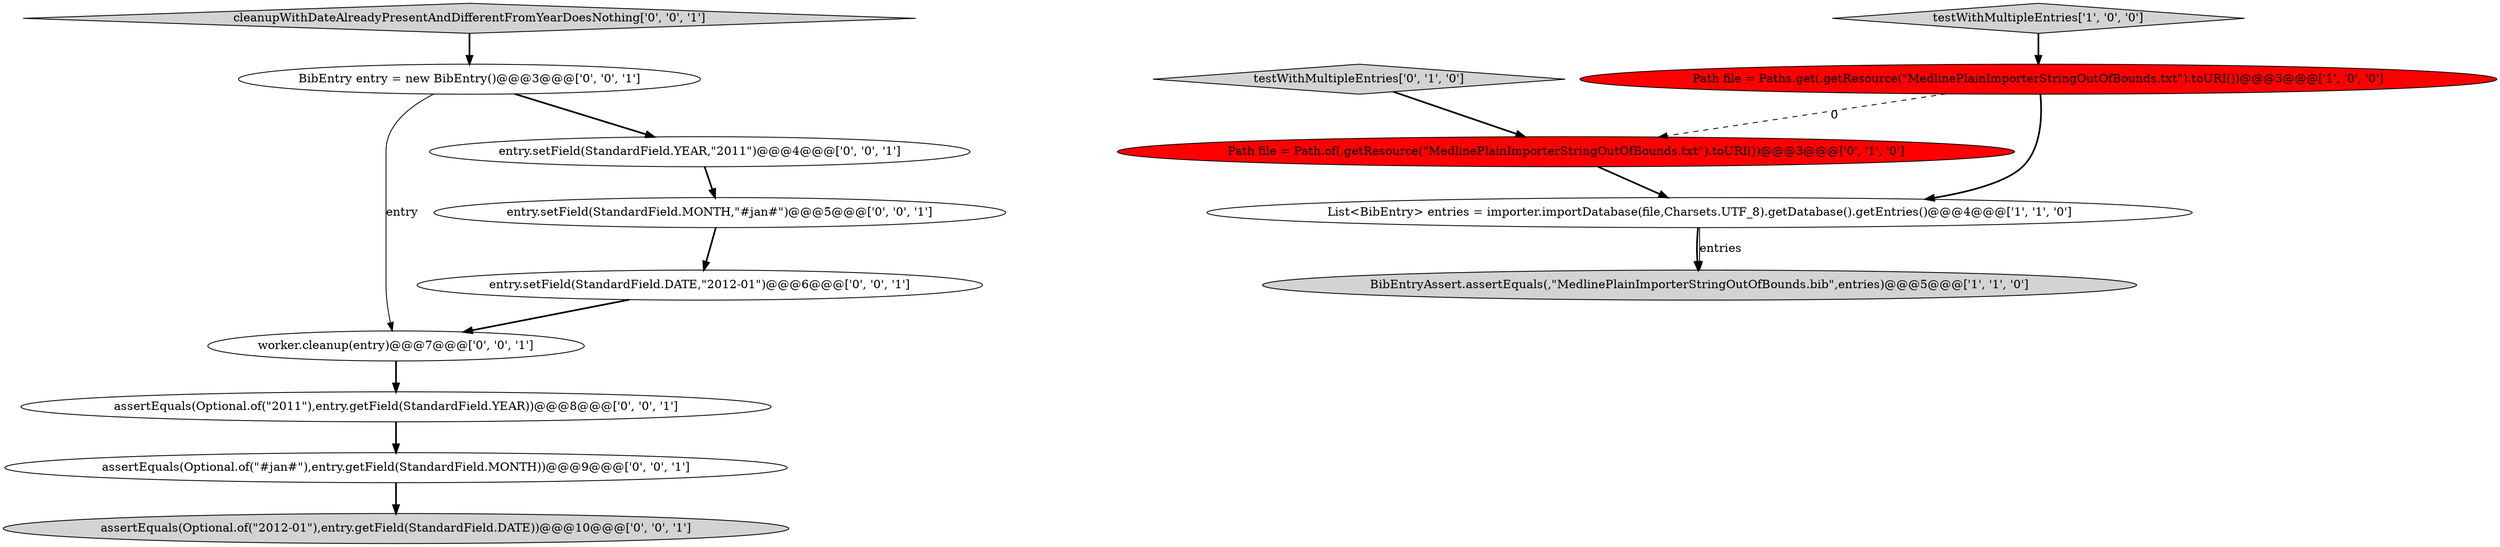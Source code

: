 digraph {
10 [style = filled, label = "assertEquals(Optional.of(\"2011\"),entry.getField(StandardField.YEAR))@@@8@@@['0', '0', '1']", fillcolor = white, shape = ellipse image = "AAA0AAABBB3BBB"];
5 [style = filled, label = "testWithMultipleEntries['0', '1', '0']", fillcolor = lightgray, shape = diamond image = "AAA0AAABBB2BBB"];
1 [style = filled, label = "testWithMultipleEntries['1', '0', '0']", fillcolor = lightgray, shape = diamond image = "AAA0AAABBB1BBB"];
6 [style = filled, label = "entry.setField(StandardField.DATE,\"2012-01\")@@@6@@@['0', '0', '1']", fillcolor = white, shape = ellipse image = "AAA0AAABBB3BBB"];
14 [style = filled, label = "worker.cleanup(entry)@@@7@@@['0', '0', '1']", fillcolor = white, shape = ellipse image = "AAA0AAABBB3BBB"];
0 [style = filled, label = "Path file = Paths.get(.getResource(\"MedlinePlainImporterStringOutOfBounds.txt\").toURI())@@@3@@@['1', '0', '0']", fillcolor = red, shape = ellipse image = "AAA1AAABBB1BBB"];
8 [style = filled, label = "cleanupWithDateAlreadyPresentAndDifferentFromYearDoesNothing['0', '0', '1']", fillcolor = lightgray, shape = diamond image = "AAA0AAABBB3BBB"];
11 [style = filled, label = "assertEquals(Optional.of(\"2012-01\"),entry.getField(StandardField.DATE))@@@10@@@['0', '0', '1']", fillcolor = lightgray, shape = ellipse image = "AAA0AAABBB3BBB"];
9 [style = filled, label = "BibEntry entry = new BibEntry()@@@3@@@['0', '0', '1']", fillcolor = white, shape = ellipse image = "AAA0AAABBB3BBB"];
7 [style = filled, label = "entry.setField(StandardField.MONTH,\"#jan#\")@@@5@@@['0', '0', '1']", fillcolor = white, shape = ellipse image = "AAA0AAABBB3BBB"];
4 [style = filled, label = "Path file = Path.of(.getResource(\"MedlinePlainImporterStringOutOfBounds.txt\").toURI())@@@3@@@['0', '1', '0']", fillcolor = red, shape = ellipse image = "AAA1AAABBB2BBB"];
12 [style = filled, label = "assertEquals(Optional.of(\"#jan#\"),entry.getField(StandardField.MONTH))@@@9@@@['0', '0', '1']", fillcolor = white, shape = ellipse image = "AAA0AAABBB3BBB"];
13 [style = filled, label = "entry.setField(StandardField.YEAR,\"2011\")@@@4@@@['0', '0', '1']", fillcolor = white, shape = ellipse image = "AAA0AAABBB3BBB"];
3 [style = filled, label = "List<BibEntry> entries = importer.importDatabase(file,Charsets.UTF_8).getDatabase().getEntries()@@@4@@@['1', '1', '0']", fillcolor = white, shape = ellipse image = "AAA0AAABBB1BBB"];
2 [style = filled, label = "BibEntryAssert.assertEquals(,\"MedlinePlainImporterStringOutOfBounds.bib\",entries)@@@5@@@['1', '1', '0']", fillcolor = lightgray, shape = ellipse image = "AAA0AAABBB1BBB"];
6->14 [style = bold, label=""];
0->3 [style = bold, label=""];
8->9 [style = bold, label=""];
14->10 [style = bold, label=""];
4->3 [style = bold, label=""];
0->4 [style = dashed, label="0"];
1->0 [style = bold, label=""];
3->2 [style = bold, label=""];
3->2 [style = solid, label="entries"];
10->12 [style = bold, label=""];
13->7 [style = bold, label=""];
9->14 [style = solid, label="entry"];
5->4 [style = bold, label=""];
7->6 [style = bold, label=""];
9->13 [style = bold, label=""];
12->11 [style = bold, label=""];
}

